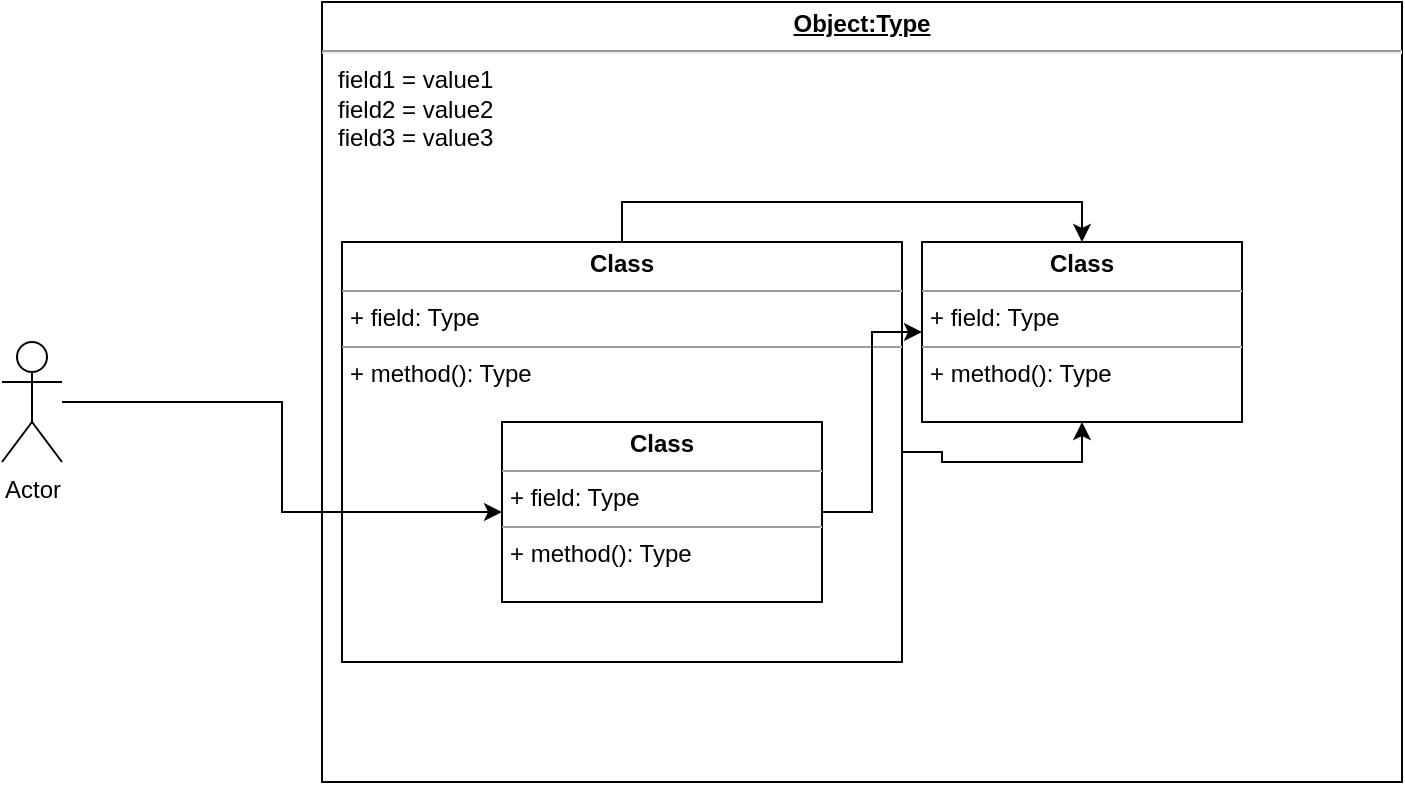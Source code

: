 <mxfile version="10.5.9" type="github"><diagram id="3cLa2xnQoyHVQFu_U4ZW" name="Page-1"><mxGraphModel dx="943" dy="487" grid="1" gridSize="10" guides="1" tooltips="1" connect="1" arrows="1" fold="1" page="1" pageScale="1" pageWidth="827" pageHeight="1169" math="0" shadow="0"><root><mxCell id="0"/><mxCell id="1" parent="0"/><mxCell id="OxyjBthyJ36L-4gG3THp-1" value="&lt;p style=&quot;margin:0px;margin-top:4px;text-align:center;text-decoration:underline;&quot;&gt;&lt;b&gt;Object:Type&lt;/b&gt;&lt;/p&gt;&lt;hr/&gt;&lt;p style=&quot;margin:0px;margin-left:8px;&quot;&gt;field1 = value1&lt;br/&gt;field2 = value2&lt;br&gt;field3 = value3&lt;/p&gt;" style="verticalAlign=top;align=left;overflow=fill;fontSize=12;fontFamily=Helvetica;html=1;" vertex="1" parent="1"><mxGeometry x="210" y="190" width="540" height="390" as="geometry"/></mxCell><mxCell id="OxyjBthyJ36L-4gG3THp-7" style="edgeStyle=orthogonalEdgeStyle;rounded=0;orthogonalLoop=1;jettySize=auto;html=1;entryX=0.5;entryY=1;entryDx=0;entryDy=0;" edge="1" parent="1" source="OxyjBthyJ36L-4gG3THp-2" target="OxyjBthyJ36L-4gG3THp-3"><mxGeometry relative="1" as="geometry"/></mxCell><mxCell id="OxyjBthyJ36L-4gG3THp-8" style="edgeStyle=orthogonalEdgeStyle;rounded=0;orthogonalLoop=1;jettySize=auto;html=1;entryX=0.5;entryY=0;entryDx=0;entryDy=0;exitX=0.5;exitY=0;exitDx=0;exitDy=0;" edge="1" parent="1" source="OxyjBthyJ36L-4gG3THp-2" target="OxyjBthyJ36L-4gG3THp-3"><mxGeometry relative="1" as="geometry"/></mxCell><mxCell id="OxyjBthyJ36L-4gG3THp-2" value="&lt;p style=&quot;margin:0px;margin-top:4px;text-align:center;&quot;&gt;&lt;b&gt;Class&lt;/b&gt;&lt;/p&gt;&lt;hr size=&quot;1&quot;/&gt;&lt;p style=&quot;margin:0px;margin-left:4px;&quot;&gt;+ field: Type&lt;/p&gt;&lt;hr size=&quot;1&quot;/&gt;&lt;p style=&quot;margin:0px;margin-left:4px;&quot;&gt;+ method(): Type&lt;/p&gt;" style="verticalAlign=top;align=left;overflow=fill;fontSize=12;fontFamily=Helvetica;html=1;" vertex="1" parent="1"><mxGeometry x="220" y="310" width="280" height="210" as="geometry"/></mxCell><mxCell id="OxyjBthyJ36L-4gG3THp-3" value="&lt;p style=&quot;margin:0px;margin-top:4px;text-align:center;&quot;&gt;&lt;b&gt;Class&lt;/b&gt;&lt;/p&gt;&lt;hr size=&quot;1&quot;/&gt;&lt;p style=&quot;margin:0px;margin-left:4px;&quot;&gt;+ field: Type&lt;/p&gt;&lt;hr size=&quot;1&quot;/&gt;&lt;p style=&quot;margin:0px;margin-left:4px;&quot;&gt;+ method(): Type&lt;/p&gt;" style="verticalAlign=top;align=left;overflow=fill;fontSize=12;fontFamily=Helvetica;html=1;" vertex="1" parent="1"><mxGeometry x="510" y="310" width="160" height="90" as="geometry"/></mxCell><mxCell id="OxyjBthyJ36L-4gG3THp-5" style="edgeStyle=orthogonalEdgeStyle;rounded=0;orthogonalLoop=1;jettySize=auto;html=1;" edge="1" parent="1" source="OxyjBthyJ36L-4gG3THp-4" target="OxyjBthyJ36L-4gG3THp-3"><mxGeometry relative="1" as="geometry"/></mxCell><mxCell id="OxyjBthyJ36L-4gG3THp-4" value="&lt;p style=&quot;margin:0px;margin-top:4px;text-align:center;&quot;&gt;&lt;b&gt;Class&lt;/b&gt;&lt;/p&gt;&lt;hr size=&quot;1&quot;/&gt;&lt;p style=&quot;margin:0px;margin-left:4px;&quot;&gt;+ field: Type&lt;/p&gt;&lt;hr size=&quot;1&quot;/&gt;&lt;p style=&quot;margin:0px;margin-left:4px;&quot;&gt;+ method(): Type&lt;/p&gt;" style="verticalAlign=top;align=left;overflow=fill;fontSize=12;fontFamily=Helvetica;html=1;" vertex="1" parent="1"><mxGeometry x="300" y="400" width="160" height="90" as="geometry"/></mxCell><mxCell id="OxyjBthyJ36L-4gG3THp-10" style="edgeStyle=orthogonalEdgeStyle;rounded=0;orthogonalLoop=1;jettySize=auto;html=1;" edge="1" parent="1" source="OxyjBthyJ36L-4gG3THp-9" target="OxyjBthyJ36L-4gG3THp-4"><mxGeometry relative="1" as="geometry"/></mxCell><mxCell id="OxyjBthyJ36L-4gG3THp-9" value="Actor" style="shape=umlActor;verticalLabelPosition=bottom;labelBackgroundColor=#ffffff;verticalAlign=top;html=1;" vertex="1" parent="1"><mxGeometry x="50" y="360" width="30" height="60" as="geometry"/></mxCell></root></mxGraphModel></diagram></mxfile>